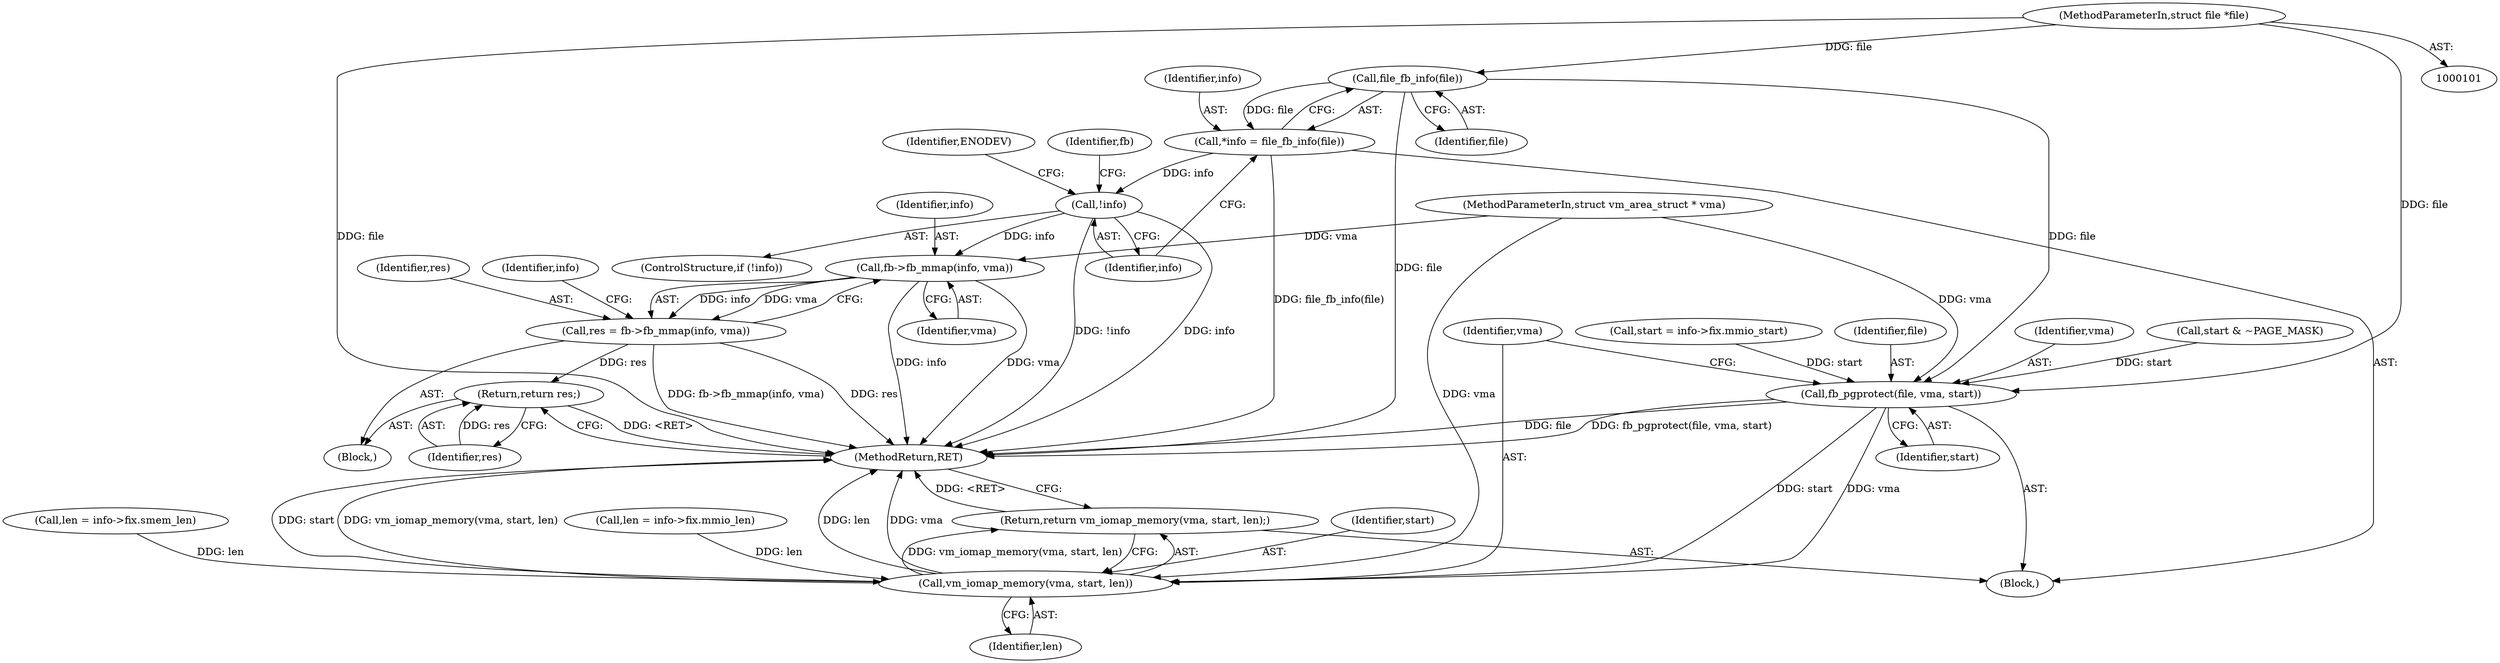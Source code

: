 digraph "0_linux_fc9bbca8f650e5f738af8806317c0a041a48ae4a@pointer" {
"1000108" [label="(Call,file_fb_info(file))"];
"1000102" [label="(MethodParameterIn,struct file *file)"];
"1000106" [label="(Call,*info = file_fb_info(file))"];
"1000115" [label="(Call,!info)"];
"1000144" [label="(Call,fb->fb_mmap(info, vma))"];
"1000142" [label="(Call,res = fb->fb_mmap(info, vma))"];
"1000152" [label="(Return,return res;)"];
"1000217" [label="(Call,fb_pgprotect(file, vma, start))"];
"1000222" [label="(Call,vm_iomap_memory(vma, start, len))"];
"1000221" [label="(Return,return vm_iomap_memory(vma, start, len);)"];
"1000142" [label="(Call,res = fb->fb_mmap(info, vma))"];
"1000220" [label="(Identifier,start)"];
"1000190" [label="(Call,start = info->fix.mmio_start)"];
"1000217" [label="(Call,fb_pgprotect(file, vma, start))"];
"1000119" [label="(Identifier,ENODEV)"];
"1000109" [label="(Identifier,file)"];
"1000224" [label="(Identifier,start)"];
"1000226" [label="(MethodReturn,RET)"];
"1000218" [label="(Identifier,file)"];
"1000108" [label="(Call,file_fb_info(file))"];
"1000152" [label="(Return,return res;)"];
"1000225" [label="(Identifier,len)"];
"1000140" [label="(Block,)"];
"1000145" [label="(Identifier,info)"];
"1000219" [label="(Identifier,vma)"];
"1000161" [label="(Call,len = info->fix.smem_len)"];
"1000104" [label="(Block,)"];
"1000144" [label="(Call,fb->fb_mmap(info, vma))"];
"1000153" [label="(Identifier,res)"];
"1000143" [label="(Identifier,res)"];
"1000107" [label="(Identifier,info)"];
"1000116" [label="(Identifier,info)"];
"1000150" [label="(Identifier,info)"];
"1000173" [label="(Call,start & ~PAGE_MASK)"];
"1000222" [label="(Call,vm_iomap_memory(vma, start, len))"];
"1000221" [label="(Return,return vm_iomap_memory(vma, start, len);)"];
"1000115" [label="(Call,!info)"];
"1000146" [label="(Identifier,vma)"];
"1000121" [label="(Identifier,fb)"];
"1000114" [label="(ControlStructure,if (!info))"];
"1000106" [label="(Call,*info = file_fb_info(file))"];
"1000103" [label="(MethodParameterIn,struct vm_area_struct * vma)"];
"1000223" [label="(Identifier,vma)"];
"1000102" [label="(MethodParameterIn,struct file *file)"];
"1000197" [label="(Call,len = info->fix.mmio_len)"];
"1000108" -> "1000106"  [label="AST: "];
"1000108" -> "1000109"  [label="CFG: "];
"1000109" -> "1000108"  [label="AST: "];
"1000106" -> "1000108"  [label="CFG: "];
"1000108" -> "1000226"  [label="DDG: file"];
"1000108" -> "1000106"  [label="DDG: file"];
"1000102" -> "1000108"  [label="DDG: file"];
"1000108" -> "1000217"  [label="DDG: file"];
"1000102" -> "1000101"  [label="AST: "];
"1000102" -> "1000226"  [label="DDG: file"];
"1000102" -> "1000217"  [label="DDG: file"];
"1000106" -> "1000104"  [label="AST: "];
"1000107" -> "1000106"  [label="AST: "];
"1000116" -> "1000106"  [label="CFG: "];
"1000106" -> "1000226"  [label="DDG: file_fb_info(file)"];
"1000106" -> "1000115"  [label="DDG: info"];
"1000115" -> "1000114"  [label="AST: "];
"1000115" -> "1000116"  [label="CFG: "];
"1000116" -> "1000115"  [label="AST: "];
"1000119" -> "1000115"  [label="CFG: "];
"1000121" -> "1000115"  [label="CFG: "];
"1000115" -> "1000226"  [label="DDG: !info"];
"1000115" -> "1000226"  [label="DDG: info"];
"1000115" -> "1000144"  [label="DDG: info"];
"1000144" -> "1000142"  [label="AST: "];
"1000144" -> "1000146"  [label="CFG: "];
"1000145" -> "1000144"  [label="AST: "];
"1000146" -> "1000144"  [label="AST: "];
"1000142" -> "1000144"  [label="CFG: "];
"1000144" -> "1000226"  [label="DDG: info"];
"1000144" -> "1000226"  [label="DDG: vma"];
"1000144" -> "1000142"  [label="DDG: info"];
"1000144" -> "1000142"  [label="DDG: vma"];
"1000103" -> "1000144"  [label="DDG: vma"];
"1000142" -> "1000140"  [label="AST: "];
"1000143" -> "1000142"  [label="AST: "];
"1000150" -> "1000142"  [label="CFG: "];
"1000142" -> "1000226"  [label="DDG: fb->fb_mmap(info, vma)"];
"1000142" -> "1000226"  [label="DDG: res"];
"1000142" -> "1000152"  [label="DDG: res"];
"1000152" -> "1000140"  [label="AST: "];
"1000152" -> "1000153"  [label="CFG: "];
"1000153" -> "1000152"  [label="AST: "];
"1000226" -> "1000152"  [label="CFG: "];
"1000152" -> "1000226"  [label="DDG: <RET>"];
"1000153" -> "1000152"  [label="DDG: res"];
"1000217" -> "1000104"  [label="AST: "];
"1000217" -> "1000220"  [label="CFG: "];
"1000218" -> "1000217"  [label="AST: "];
"1000219" -> "1000217"  [label="AST: "];
"1000220" -> "1000217"  [label="AST: "];
"1000223" -> "1000217"  [label="CFG: "];
"1000217" -> "1000226"  [label="DDG: fb_pgprotect(file, vma, start)"];
"1000217" -> "1000226"  [label="DDG: file"];
"1000103" -> "1000217"  [label="DDG: vma"];
"1000190" -> "1000217"  [label="DDG: start"];
"1000173" -> "1000217"  [label="DDG: start"];
"1000217" -> "1000222"  [label="DDG: vma"];
"1000217" -> "1000222"  [label="DDG: start"];
"1000222" -> "1000221"  [label="AST: "];
"1000222" -> "1000225"  [label="CFG: "];
"1000223" -> "1000222"  [label="AST: "];
"1000224" -> "1000222"  [label="AST: "];
"1000225" -> "1000222"  [label="AST: "];
"1000221" -> "1000222"  [label="CFG: "];
"1000222" -> "1000226"  [label="DDG: len"];
"1000222" -> "1000226"  [label="DDG: vma"];
"1000222" -> "1000226"  [label="DDG: vm_iomap_memory(vma, start, len)"];
"1000222" -> "1000226"  [label="DDG: start"];
"1000222" -> "1000221"  [label="DDG: vm_iomap_memory(vma, start, len)"];
"1000103" -> "1000222"  [label="DDG: vma"];
"1000197" -> "1000222"  [label="DDG: len"];
"1000161" -> "1000222"  [label="DDG: len"];
"1000221" -> "1000104"  [label="AST: "];
"1000226" -> "1000221"  [label="CFG: "];
"1000221" -> "1000226"  [label="DDG: <RET>"];
}
